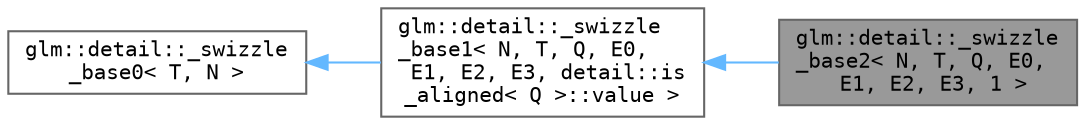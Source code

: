 digraph "glm::detail::_swizzle_base2&lt; N, T, Q, E0, E1, E2, E3, 1 &gt;"
{
 // LATEX_PDF_SIZE
  bgcolor="transparent";
  edge [fontname=Terminal,fontsize=10,labelfontname=Helvetica,labelfontsize=10];
  node [fontname=Terminal,fontsize=10,shape=box,height=0.2,width=0.4];
  rankdir="LR";
  Node1 [label="glm::detail::_swizzle\l_base2\< N, T, Q, E0,\l E1, E2, E3, 1 \>",height=0.2,width=0.4,color="gray40", fillcolor="grey60", style="filled", fontcolor="black",tooltip=" "];
  Node2 -> Node1 [dir="back",color="steelblue1",style="solid"];
  Node2 [label="glm::detail::_swizzle\l_base1\< N, T, Q, E0,\l E1, E2, E3, detail::is\l_aligned\< Q \>::value \>",height=0.2,width=0.4,color="gray40", fillcolor="white", style="filled",URL="$structglm_1_1detail_1_1__swizzle__base1.html",tooltip=" "];
  Node3 -> Node2 [dir="back",color="steelblue1",style="solid"];
  Node3 [label="glm::detail::_swizzle\l_base0\< T, N \>",height=0.2,width=0.4,color="gray40", fillcolor="white", style="filled",URL="$structglm_1_1detail_1_1__swizzle__base0.html",tooltip=" "];
}

